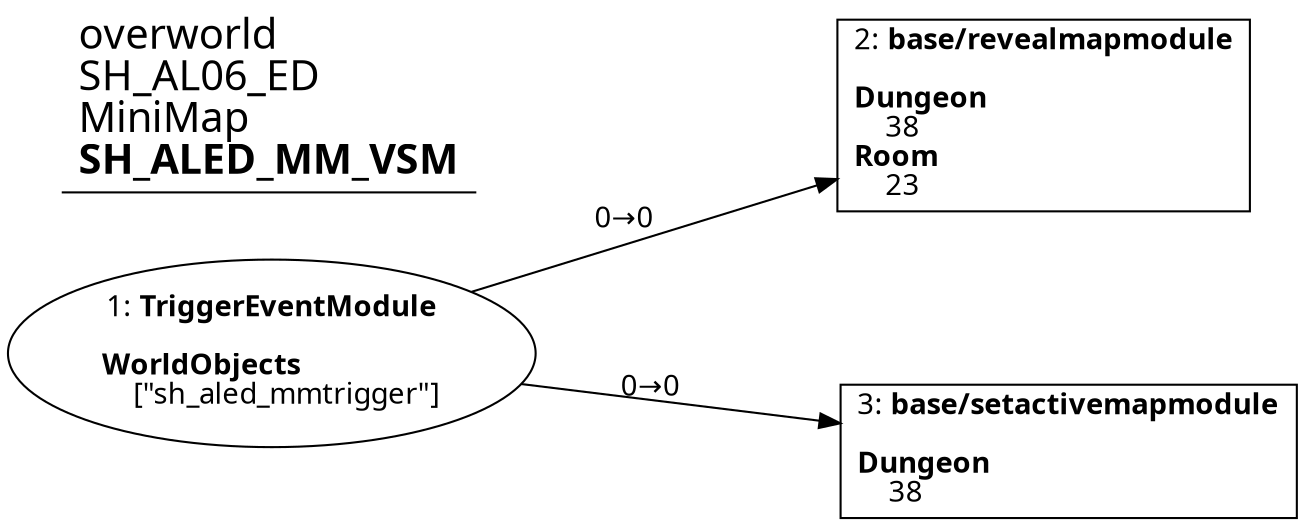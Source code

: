 digraph {
    layout = fdp;
    overlap = prism;
    sep = "+16";
    splines = spline;

    node [ shape = box ];

    graph [ fontname = "Segoe UI" ];
    node [ fontname = "Segoe UI" ];
    edge [ fontname = "Segoe UI" ];

    1 [ label = <1: <b>TriggerEventModule</b><br/><br/><b>WorldObjects</b><br align="left"/>    [&quot;sh_aled_mmtrigger&quot;]<br align="left"/>> ];
    1 [ shape = oval ]
    1 [ pos = "0.13000001,-0.23500001!" ];
    1 -> 2 [ label = "0→0" ];
    1 -> 3 [ label = "0→0" ];

    2 [ label = <2: <b>base/revealmapmodule</b><br/><br/><b>Dungeon</b><br align="left"/>    38<br align="left"/><b>Room</b><br align="left"/>    23<br align="left"/>> ];
    2 [ pos = "0.43800002,-0.14500001!" ];

    3 [ label = <3: <b>base/setactivemapmodule</b><br/><br/><b>Dungeon</b><br align="left"/>    38<br align="left"/>> ];
    3 [ pos = "0.448,-0.279!" ];

    title [ pos = "0.12900001,-0.14400001!" ];
    title [ shape = underline ];
    title [ label = <<font point-size="20">overworld<br align="left"/>SH_AL06_ED<br align="left"/>MiniMap<br align="left"/><b>SH_ALED_MM_VSM</b><br align="left"/></font>> ];
}
